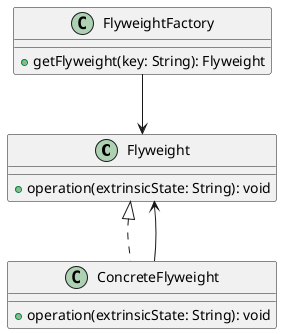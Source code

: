 @startuml flyweight
class Flyweight {
    +operation(extrinsicState: String): void
}

class ConcreteFlyweight implements Flyweight {
    +operation(extrinsicState: String): void
}

class FlyweightFactory {
    +getFlyweight(key: String): Flyweight
}

FlyweightFactory --> Flyweight
ConcreteFlyweight --> Flyweight
@enduml
